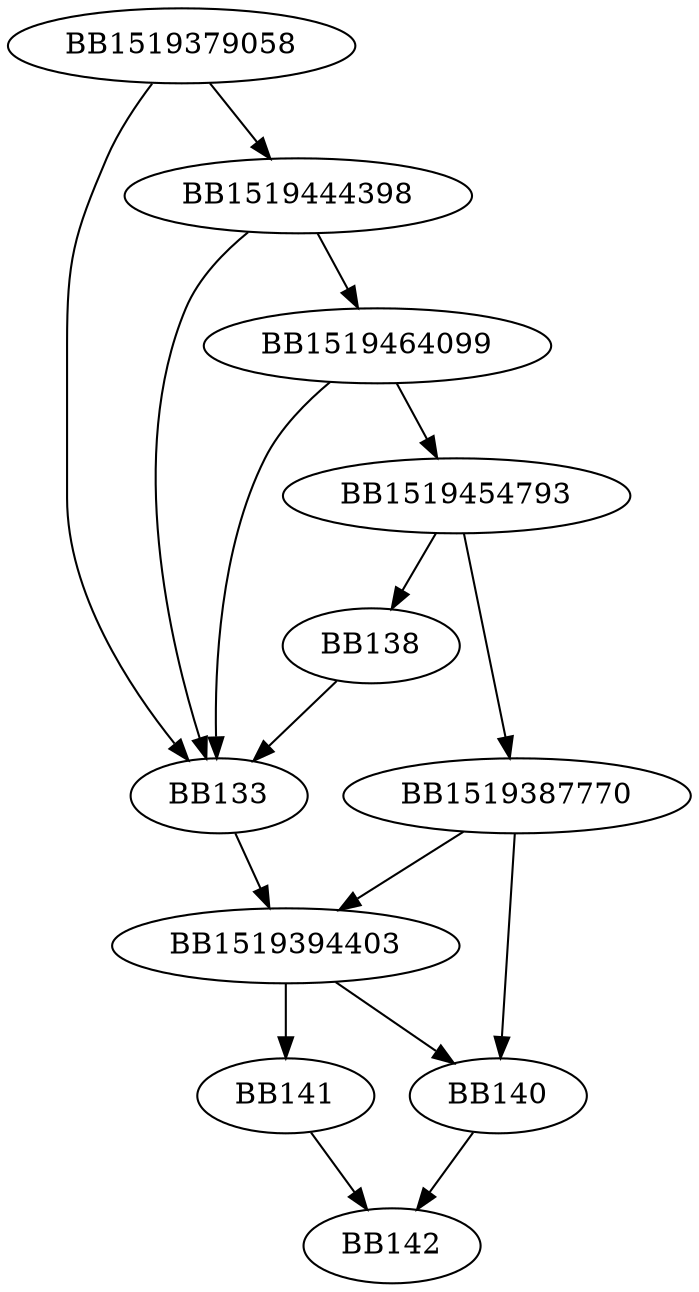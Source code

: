 digraph G{
	BB1519379058->BB133;
	BB1519379058->BB1519444398;
	BB1519444398->BB133;
	BB1519444398->BB1519464099;
	BB1519464099->BB1519454793;
	BB1519464099->BB133;
	BB1519454793->BB1519387770;
	BB1519454793->BB138;
	BB138->BB133;
	BB133->BB1519394403;
	BB1519387770->BB1519394403;
	BB1519387770->BB140;
	BB1519394403->BB140;
	BB1519394403->BB141;
	BB141->BB142;
	BB140->BB142;
}
